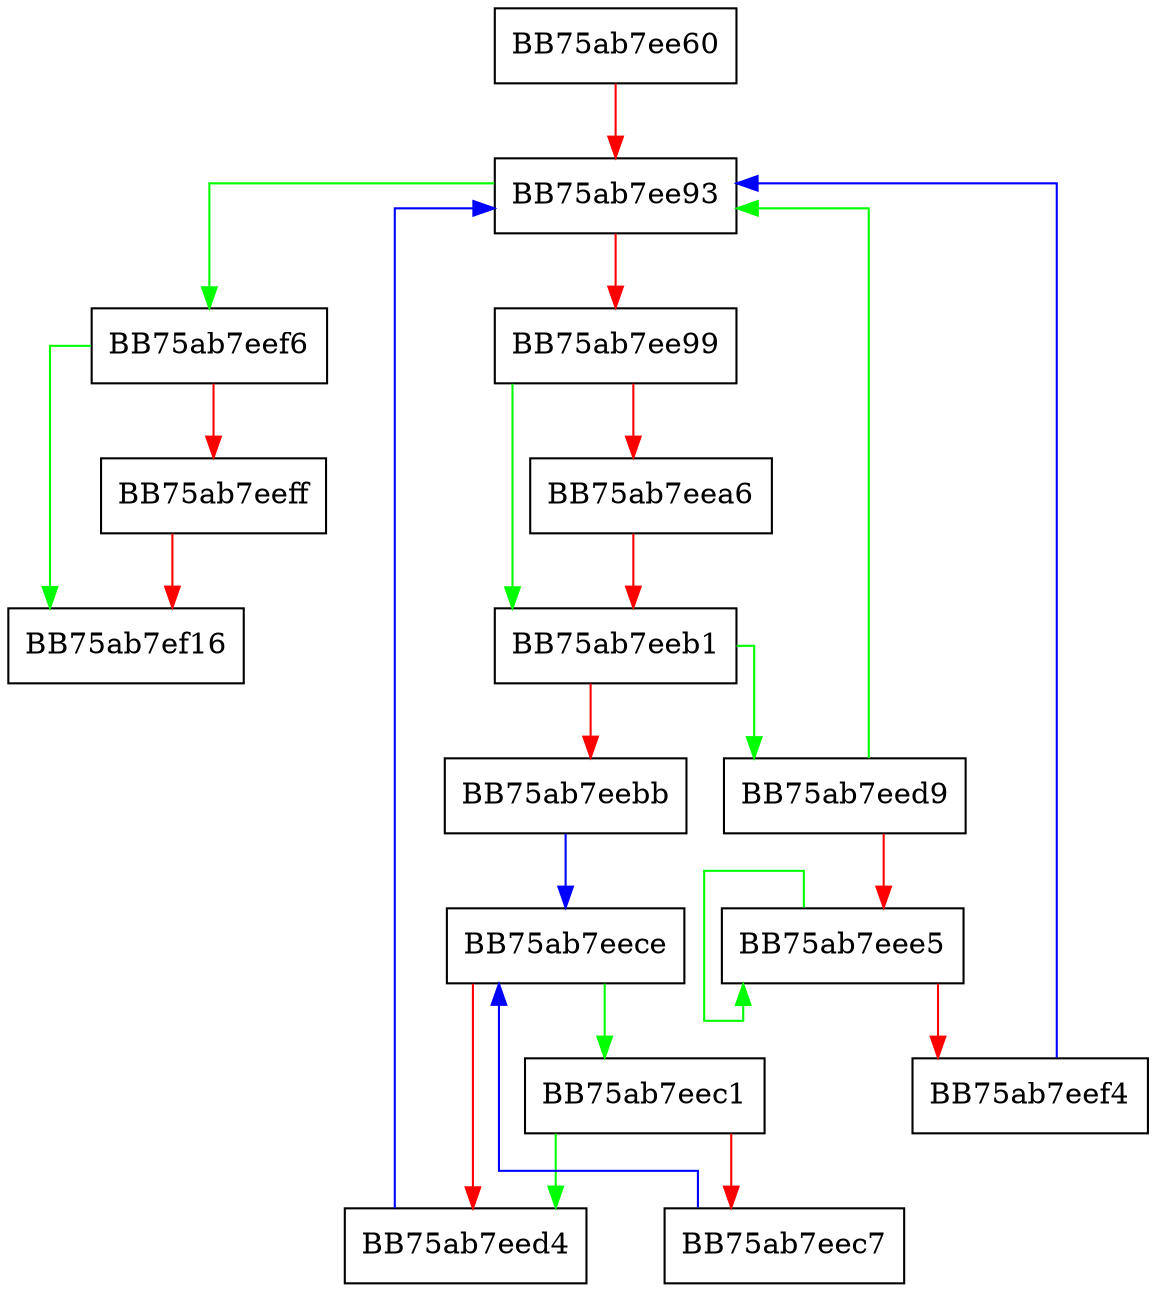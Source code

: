 digraph GetMaxConfidencePropertyList {
  node [shape="box"];
  graph [splines=ortho];
  BB75ab7ee60 -> BB75ab7ee93 [color="red"];
  BB75ab7ee93 -> BB75ab7eef6 [color="green"];
  BB75ab7ee93 -> BB75ab7ee99 [color="red"];
  BB75ab7ee99 -> BB75ab7eeb1 [color="green"];
  BB75ab7ee99 -> BB75ab7eea6 [color="red"];
  BB75ab7eea6 -> BB75ab7eeb1 [color="red"];
  BB75ab7eeb1 -> BB75ab7eed9 [color="green"];
  BB75ab7eeb1 -> BB75ab7eebb [color="red"];
  BB75ab7eebb -> BB75ab7eece [color="blue"];
  BB75ab7eec1 -> BB75ab7eed4 [color="green"];
  BB75ab7eec1 -> BB75ab7eec7 [color="red"];
  BB75ab7eec7 -> BB75ab7eece [color="blue"];
  BB75ab7eece -> BB75ab7eec1 [color="green"];
  BB75ab7eece -> BB75ab7eed4 [color="red"];
  BB75ab7eed4 -> BB75ab7ee93 [color="blue"];
  BB75ab7eed9 -> BB75ab7ee93 [color="green"];
  BB75ab7eed9 -> BB75ab7eee5 [color="red"];
  BB75ab7eee5 -> BB75ab7eee5 [color="green"];
  BB75ab7eee5 -> BB75ab7eef4 [color="red"];
  BB75ab7eef4 -> BB75ab7ee93 [color="blue"];
  BB75ab7eef6 -> BB75ab7ef16 [color="green"];
  BB75ab7eef6 -> BB75ab7eeff [color="red"];
  BB75ab7eeff -> BB75ab7ef16 [color="red"];
}